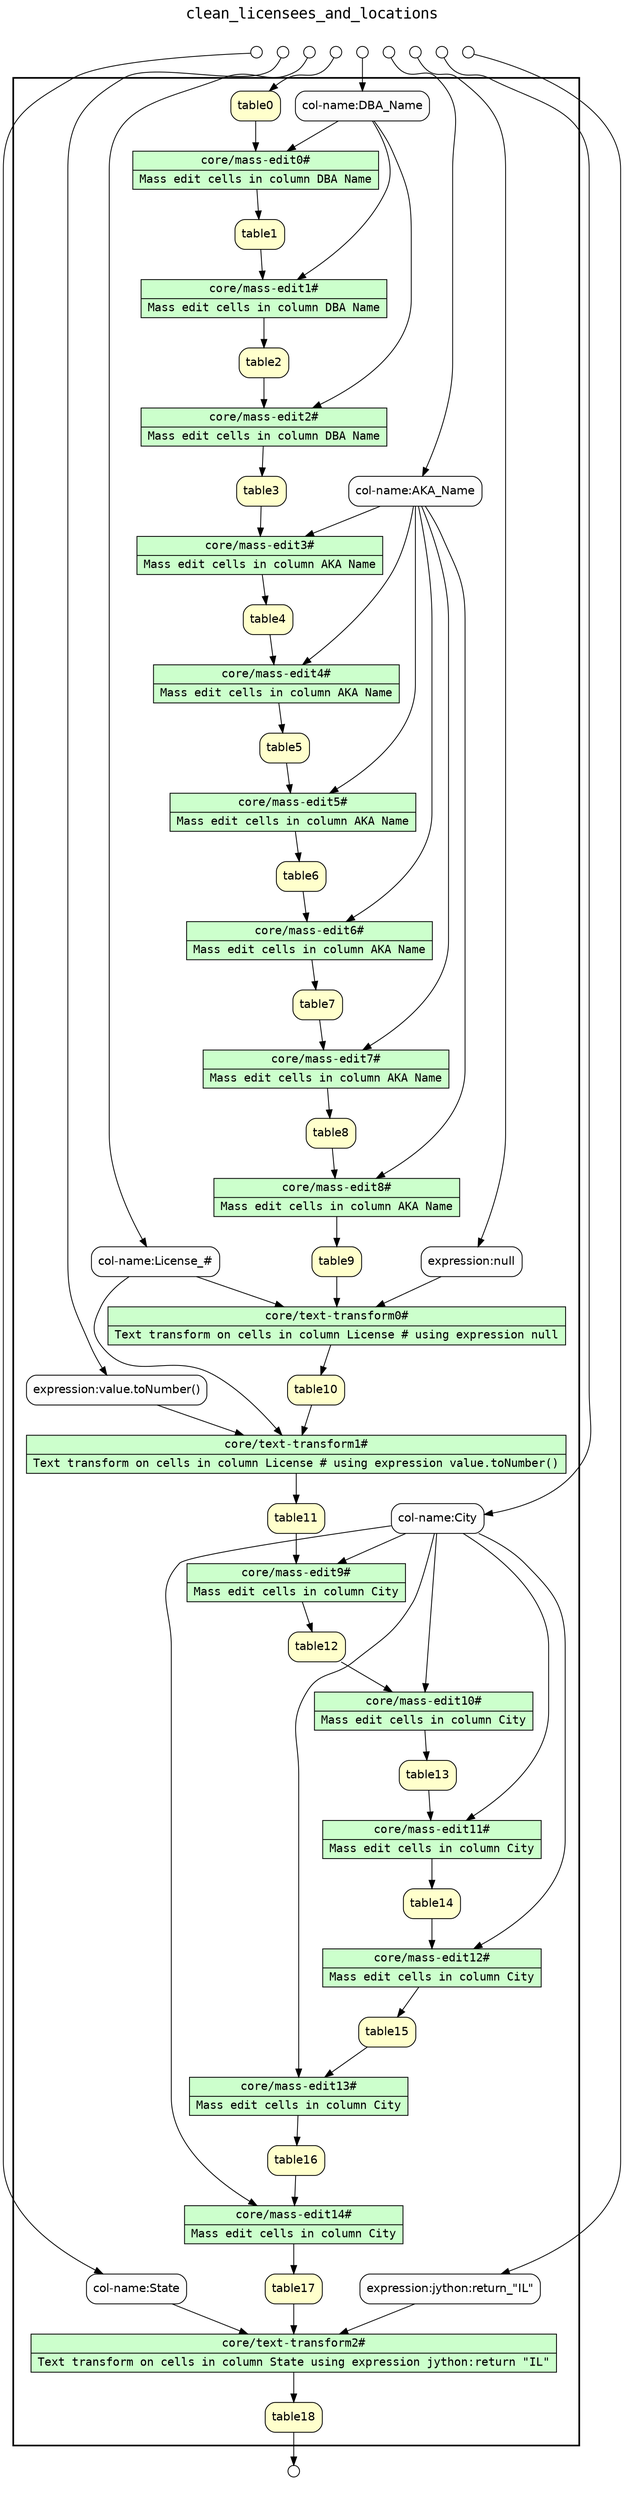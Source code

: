 digraph Workflow {
rankdir=TB
fontname=Courier; fontsize=18; labelloc=t
label=clean_licensees_and_locations
subgraph cluster_workflow_box_outer { label=""; color=black; penwidth=2
subgraph cluster_workflow_box_inner { label=""; color=white
node[shape=box style=filled fillcolor="#CCFFCC" peripheries=1 fontname=Courier]
"core/mass-edit0#" [shape=record rankdir=LR label="{<f0> core/mass-edit0# |<f1> Mass edit cells in column DBA Name}"];
"core/mass-edit1#" [shape=record rankdir=LR label="{<f0> core/mass-edit1# |<f1> Mass edit cells in column DBA Name}"];
"core/mass-edit2#" [shape=record rankdir=LR label="{<f0> core/mass-edit2# |<f1> Mass edit cells in column DBA Name}"];
"core/mass-edit3#" [shape=record rankdir=LR label="{<f0> core/mass-edit3# |<f1> Mass edit cells in column AKA Name}"];
"core/mass-edit4#" [shape=record rankdir=LR label="{<f0> core/mass-edit4# |<f1> Mass edit cells in column AKA Name}"];
"core/mass-edit5#" [shape=record rankdir=LR label="{<f0> core/mass-edit5# |<f1> Mass edit cells in column AKA Name}"];
"core/mass-edit6#" [shape=record rankdir=LR label="{<f0> core/mass-edit6# |<f1> Mass edit cells in column AKA Name}"];
"core/mass-edit7#" [shape=record rankdir=LR label="{<f0> core/mass-edit7# |<f1> Mass edit cells in column AKA Name}"];
"core/mass-edit8#" [shape=record rankdir=LR label="{<f0> core/mass-edit8# |<f1> Mass edit cells in column AKA Name}"];
"core/text-transform0#" [shape=record rankdir=LR label="{<f0> core/text-transform0# |<f1> Text transform on cells in column License # using expression null}"];
"core/text-transform1#" [shape=record rankdir=LR label="{<f0> core/text-transform1# |<f1> Text transform on cells in column License # using expression value.toNumber()}"];
"core/mass-edit9#" [shape=record rankdir=LR label="{<f0> core/mass-edit9# |<f1> Mass edit cells in column City}"];
"core/mass-edit10#" [shape=record rankdir=LR label="{<f0> core/mass-edit10# |<f1> Mass edit cells in column City}"];
"core/mass-edit11#" [shape=record rankdir=LR label="{<f0> core/mass-edit11# |<f1> Mass edit cells in column City}"];
"core/mass-edit12#" [shape=record rankdir=LR label="{<f0> core/mass-edit12# |<f1> Mass edit cells in column City}"];
"core/mass-edit13#" [shape=record rankdir=LR label="{<f0> core/mass-edit13# |<f1> Mass edit cells in column City}"];
"core/mass-edit14#" [shape=record rankdir=LR label="{<f0> core/mass-edit14# |<f1> Mass edit cells in column City}"];
"core/text-transform2#" [shape=record rankdir=LR label="{<f0> core/text-transform2# |<f1> Text transform on cells in column State using expression jython\:return \"IL\"}"];
node[shape=box style="rounded,filled" fillcolor="#FFFFCC" peripheries=1 fontname=Helvetica]
table18
table0
table1
table2
table3
table4
table5
table6
table7
table8
table9
table10
table11
table12
table13
table14
table15
table16
table17
node[shape=box style="rounded,filled" fillcolor="#FCFCFC" peripheries=1 fontname=Helvetica]
"col-name:DBA_Name"
"col-name:AKA_Name"
"col-name:License_#"
"expression:null"
"expression:value.toNumber()"
"col-name:City"
"col-name:State"
"expression:jython:return_\"IL\""
"core/mass-edit0#" -> table1
"col-name:DBA_Name" -> "core/mass-edit0#"
table0 -> "core/mass-edit0#"
"core/mass-edit1#" -> table2
"col-name:DBA_Name" -> "core/mass-edit1#"
table1 -> "core/mass-edit1#"
"core/mass-edit2#" -> table3
"col-name:DBA_Name" -> "core/mass-edit2#"
table2 -> "core/mass-edit2#"
"core/mass-edit3#" -> table4
"col-name:AKA_Name" -> "core/mass-edit3#"
table3 -> "core/mass-edit3#"
"core/mass-edit4#" -> table5
"col-name:AKA_Name" -> "core/mass-edit4#"
table4 -> "core/mass-edit4#"
"core/mass-edit5#" -> table6
"col-name:AKA_Name" -> "core/mass-edit5#"
table5 -> "core/mass-edit5#"
"core/mass-edit6#" -> table7
"col-name:AKA_Name" -> "core/mass-edit6#"
table6 -> "core/mass-edit6#"
"core/mass-edit7#" -> table8
"col-name:AKA_Name" -> "core/mass-edit7#"
table7 -> "core/mass-edit7#"
"core/mass-edit8#" -> table9
"col-name:AKA_Name" -> "core/mass-edit8#"
table8 -> "core/mass-edit8#"
"core/text-transform0#" -> table10
"col-name:License_#" -> "core/text-transform0#"
"expression:null" -> "core/text-transform0#"
table9 -> "core/text-transform0#"
"core/text-transform1#" -> table11
"col-name:License_#" -> "core/text-transform1#"
"expression:value.toNumber()" -> "core/text-transform1#"
table10 -> "core/text-transform1#"
"core/mass-edit9#" -> table12
"col-name:City" -> "core/mass-edit9#"
table11 -> "core/mass-edit9#"
"core/mass-edit10#" -> table13
"col-name:City" -> "core/mass-edit10#"
table12 -> "core/mass-edit10#"
"core/mass-edit11#" -> table14
"col-name:City" -> "core/mass-edit11#"
table13 -> "core/mass-edit11#"
"core/mass-edit12#" -> table15
"col-name:City" -> "core/mass-edit12#"
table14 -> "core/mass-edit12#"
"core/mass-edit13#" -> table16
"col-name:City" -> "core/mass-edit13#"
table15 -> "core/mass-edit13#"
"core/mass-edit14#" -> table17
"col-name:City" -> "core/mass-edit14#"
table16 -> "core/mass-edit14#"
"core/text-transform2#" -> table18
"col-name:State" -> "core/text-transform2#"
"expression:jython:return_\"IL\"" -> "core/text-transform2#"
table17 -> "core/text-transform2#"
}}
subgraph cluster_input_ports_group_outer { label=""; color=white
subgraph cluster_input_ports_group_inner { label=""; color=white
node[shape=circle style="rounded,filled" fillcolor="#FFFFFF" peripheries=1 fontname=Helvetica width=0.2]
"col-name:AKA_Name_input_port" [label=""]
"col-name:DBA_Name_input_port" [label=""]
"expression:null_input_port" [label=""]
"expression:value.toNumber()_input_port" [label=""]
"col-name:State_input_port" [label=""]
"col-name:City_input_port" [label=""]
"expression:jython:return_\"IL\"_input_port" [label=""]
"col-name:License_#_input_port" [label=""]
table0_input_port [label=""]
}}
subgraph cluster_output_ports_group_outer { label=""; color=white
subgraph cluster_output_ports_group_inner { label=""; color=white
node[shape=circle style="rounded,filled" fillcolor="#FFFFFF" peripheries=1 fontname=Helvetica width=0.2]
table18_output_port [label=""]
}}
"col-name:AKA_Name_input_port" -> "col-name:AKA_Name"
"col-name:DBA_Name_input_port" -> "col-name:DBA_Name"
"expression:null_input_port" -> "expression:null"
"expression:value.toNumber()_input_port" -> "expression:value.toNumber()"
"col-name:State_input_port" -> "col-name:State"
"col-name:City_input_port" -> "col-name:City"
"expression:jython:return_\"IL\"_input_port" -> "expression:jython:return_\"IL\""
"col-name:License_#_input_port" -> "col-name:License_#"
table0_input_port -> table0
table18 -> table18_output_port
}
